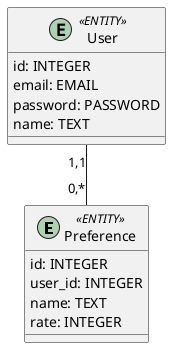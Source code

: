 @startuml
entity Preference <<ENTITY>> {
    id: INTEGER
    user_id: INTEGER
    name: TEXT
    rate: INTEGER 
}

entity User <<ENTITY>> {
    id: INTEGER
    email: EMAIL
    password: PASSWORD
    name: TEXT
}

Preference "0,*" -u- "1,1" User
@enduml